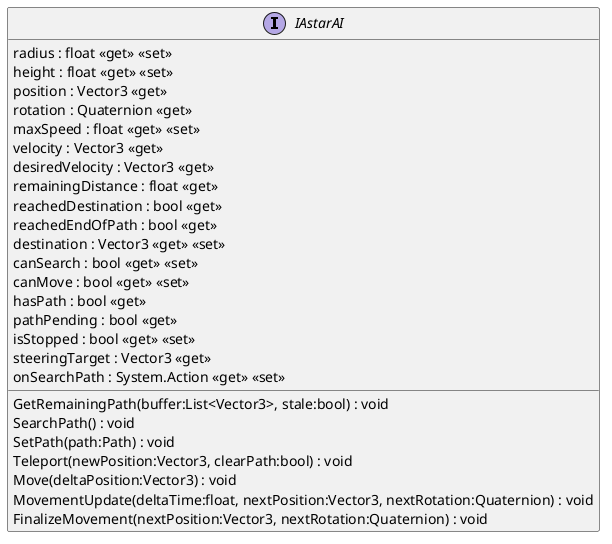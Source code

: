 @startuml
interface IAstarAI {
    radius : float <<get>> <<set>>
    height : float <<get>> <<set>>
    position : Vector3 <<get>>
    rotation : Quaternion <<get>>
    maxSpeed : float <<get>> <<set>>
    velocity : Vector3 <<get>>
    desiredVelocity : Vector3 <<get>>
    remainingDistance : float <<get>>
    reachedDestination : bool <<get>>
    reachedEndOfPath : bool <<get>>
    destination : Vector3 <<get>> <<set>>
    canSearch : bool <<get>> <<set>>
    canMove : bool <<get>> <<set>>
    hasPath : bool <<get>>
    pathPending : bool <<get>>
    isStopped : bool <<get>> <<set>>
    steeringTarget : Vector3 <<get>>
    onSearchPath : System.Action <<get>> <<set>>
    GetRemainingPath(buffer:List<Vector3>, stale:bool) : void
    SearchPath() : void
    SetPath(path:Path) : void
    Teleport(newPosition:Vector3, clearPath:bool) : void
    Move(deltaPosition:Vector3) : void
    MovementUpdate(deltaTime:float, nextPosition:Vector3, nextRotation:Quaternion) : void
    FinalizeMovement(nextPosition:Vector3, nextRotation:Quaternion) : void
}
@enduml
